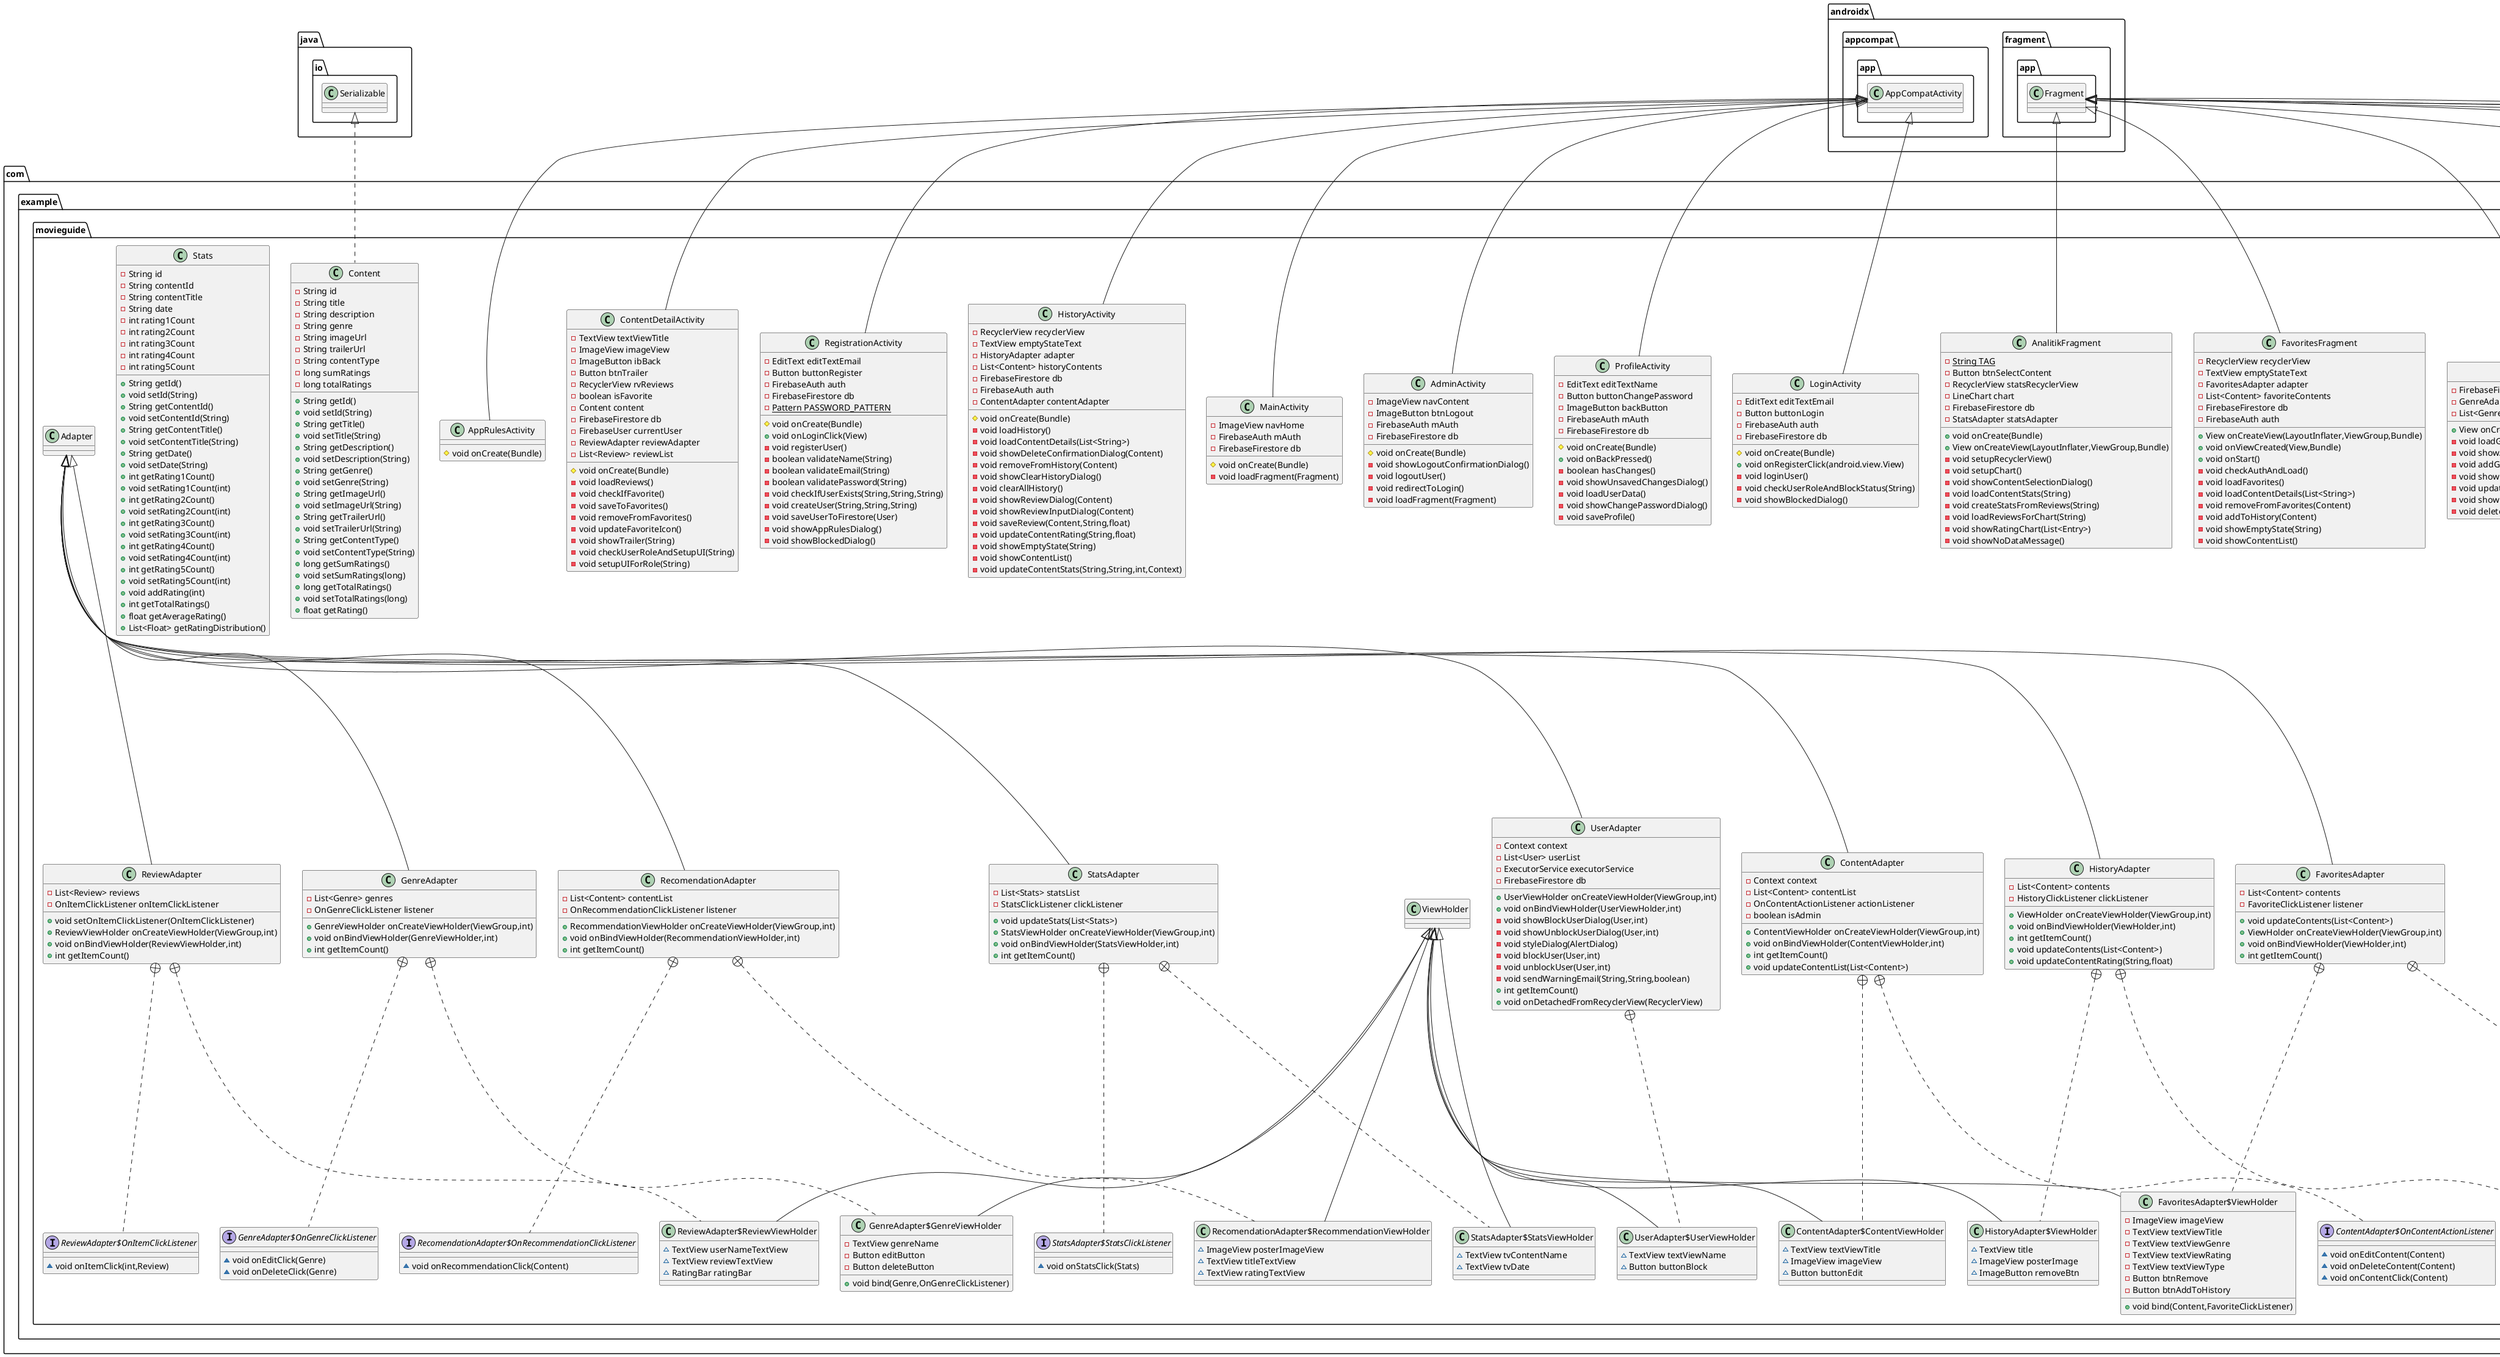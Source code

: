 @startuml
class com.example.movieguide.RegistrationActivity {
- EditText editTextEmail
- Button buttonRegister
- FirebaseAuth auth
- FirebaseFirestore db
- {static} Pattern PASSWORD_PATTERN
# void onCreate(Bundle)
+ void onLoginClick(View)
- void registerUser()
- boolean validateName(String)
- boolean validateEmail(String)
- boolean validatePassword(String)
- void checkIfUserExists(String,String,String)
- void createUser(String,String,String)
- void saveUserToFirestore(User)
- void showAppRulesDialog()
- void showBlockedDialog()
}


class com.example.movieguide.FavoritesFragment {
- RecyclerView recyclerView
- TextView emptyStateText
- FavoritesAdapter adapter
- List<Content> favoriteContents
- FirebaseFirestore db
- FirebaseAuth auth
+ View onCreateView(LayoutInflater,ViewGroup,Bundle)
+ void onViewCreated(View,Bundle)
+ void onStart()
- void checkAuthAndLoad()
- void loadFavorites()
- void loadContentDetails(List<String>)
- void removeFromFavorites(Content)
- void addToHistory(Content)
- void showEmptyState(String)
- void showContentList()
}


class com.example.movieguide.MainActivity {
- ImageView navHome
- FirebaseAuth mAuth
- FirebaseFirestore db
# void onCreate(Bundle)
- void loadFragment(Fragment)
}


class com.example.movieguide.AnalitikFragment {
- {static} String TAG
- Button btnSelectContent
- RecyclerView statsRecyclerView
- LineChart chart
- FirebaseFirestore db
- StatsAdapter statsAdapter
+ void onCreate(Bundle)
+ View onCreateView(LayoutInflater,ViewGroup,Bundle)
- void setupRecyclerView()
- void setupChart()
- void showContentSelectionDialog()
- void loadContentStats(String)
- void createStatsFromReviews(String)
- void loadReviewsForChart(String)
- void showRatingChart(List<Entry>)
- void showNoDataMessage()
}


class com.example.movieguide.Stats {
- String id
- String contentId
- String contentTitle
- String date
- int rating1Count
- int rating2Count
- int rating3Count
- int rating4Count
- int rating5Count
+ String getId()
+ void setId(String)
+ String getContentId()
+ void setContentId(String)
+ String getContentTitle()
+ void setContentTitle(String)
+ String getDate()
+ void setDate(String)
+ int getRating1Count()
+ void setRating1Count(int)
+ int getRating2Count()
+ void setRating2Count(int)
+ int getRating3Count()
+ void setRating3Count(int)
+ int getRating4Count()
+ void setRating4Count(int)
+ int getRating5Count()
+ void setRating5Count(int)
+ void addRating(int)
+ int getTotalRatings()
+ float getAverageRating()
+ List<Float> getRatingDistribution()
}


class com.example.movieguide.ProfileFragment {
- TextView textViewGreeting
- FirebaseFirestore db
- FirebaseAuth mAuth
- View view
+ View onCreateView(LayoutInflater,ViewGroup,Bundle)
- void initViews()
- void loadUserData()
- void setupClickListeners()
- void showNotificationConfirmationDialog()
- void showLogoutConfirmationDialog()
- void redirectToLogin()
- void showToast(String)
}


class com.example.movieguide.User {
- String userId
- String email
- String name
- String role
- boolean isBlocked
+ String getUserId()
+ void setUserId(String)
+ String getEmail()
+ void setEmail(String)
+ String getName()
+ void setName(String)
+ String getRole()
+ void setRole(String)
+ boolean isBlocked()
+ void setBlocked(boolean)
}


class com.example.movieguide.FavoritesAdapter {
- List<Content> contents
- FavoriteClickListener listener
+ void updateContents(List<Content>)
+ ViewHolder onCreateViewHolder(ViewGroup,int)
+ void onBindViewHolder(ViewHolder,int)
+ int getItemCount()
}


interface com.example.movieguide.FavoritesAdapter$FavoriteClickListener {
~ void onFavoriteClicked(Content)
~ void onAddToHistoryClicked(Content)
}

class com.example.movieguide.FavoritesAdapter$ViewHolder {
- ImageView imageView
- TextView textViewTitle
- TextView textViewGenre
- TextView textViewRating
- TextView textViewType
- Button btnRemove
- Button btnAddToHistory
+ void bind(Content,FavoriteClickListener)
}


class com.example.movieguide.UserAdapter {
- Context context
- List<User> userList
- ExecutorService executorService
- FirebaseFirestore db
+ UserViewHolder onCreateViewHolder(ViewGroup,int)
+ void onBindViewHolder(UserViewHolder,int)
- void showBlockUserDialog(User,int)
- void showUnblockUserDialog(User,int)
- void styleDialog(AlertDialog)
- void blockUser(User,int)
- void unblockUser(User,int)
- void sendWarningEmail(String,String,boolean)
+ int getItemCount()
+ void onDetachedFromRecyclerView(RecyclerView)
}


class com.example.movieguide.UserAdapter$UserViewHolder {
~ TextView textViewName
~ Button buttonBlock
}

class com.example.movieguide.ContentFragment {
- RecyclerView recyclerView
- ContentAdapter contentAdapter
- List<Content> contentList
- FirebaseFirestore db
- Button buttonAddContent
- boolean isAdmin
- List<String> genreList
- List<String> contentTypeList
+ View onCreateView(LayoutInflater,ViewGroup,Bundle)
- void loadContentFromFirestore()
- void loadGenresFromFirestore()
+ void onEditContent(Content)
+ void onDeleteContent(Content)
- void showAddContentDialog()
- void addContentToFirestore(String,String,String,String,String,String)
- void showEditContentDialog(Content)
- void updateContentInFirestore(String,String,String,String,String,String,String)
- void showDeleteConfirmationDialog(Content)
- void deleteContentFromFirestore(Content)
+ void onContentClick(Content)
}


class com.example.movieguide.LoginActivity {
- EditText editTextEmail
- Button buttonLogin
- FirebaseAuth auth
- FirebaseFirestore db
# void onCreate(Bundle)
+ void onRegisterClick(android.view.View)
- void loginUser()
- void checkUserRoleAndBlockStatus(String)
- void showBlockedDialog()
}


class com.example.movieguide.History {
- String userId
- String contentId
+ String getUserId()
+ void setUserId(String)
+ String getContentId()
+ void setContentId(String)
}


class com.example.movieguide.ReviewsFragment {
- RecyclerView recyclerView
- ReviewAdapter reviewAdapter
- List<Review> reviewList
- FirebaseFirestore db
- FirebaseAuth auth
- ExecutorService executorService
+ View onCreateView(LayoutInflater,ViewGroup,Bundle)
- void checkAdminAndShowDialog(Review,int)
- void loadReviews()
- void showWarningDialog(Review,int)
- void deleteReview(Review,int)
- void sendWarningEmail(String,String)
+ void onDestroy()
}


class com.example.movieguide.RecomendationAdapter {
- List<Content> contentList
- OnRecommendationClickListener listener
+ RecommendationViewHolder onCreateViewHolder(ViewGroup,int)
+ void onBindViewHolder(RecommendationViewHolder,int)
+ int getItemCount()
}


interface com.example.movieguide.RecomendationAdapter$OnRecommendationClickListener {
~ void onRecommendationClick(Content)
}

class com.example.movieguide.RecomendationAdapter$RecommendationViewHolder {
~ ImageView posterImageView
~ TextView titleTextView
~ TextView ratingTextView
}

class com.example.movieguide.StatsAdapter {
- List<Stats> statsList
- StatsClickListener clickListener
+ void updateStats(List<Stats>)
+ StatsViewHolder onCreateViewHolder(ViewGroup,int)
+ void onBindViewHolder(StatsViewHolder,int)
+ int getItemCount()
}


class com.example.movieguide.StatsAdapter$StatsViewHolder {
~ TextView tvContentName
~ TextView tvDate
}

interface com.example.movieguide.StatsAdapter$StatsClickListener {
~ void onStatsClick(Stats)
}

class com.example.movieguide.AdminActivity {
- ImageView navContent
- ImageButton btnLogout
- FirebaseAuth mAuth
- FirebaseFirestore db
# void onCreate(Bundle)
- void showLogoutConfirmationDialog()
- void logoutUser()
- void redirectToLogin()
- void loadFragment(Fragment)
}


class com.example.movieguide.RecomendationsFragment {
- RecyclerView recommendationsRecyclerView
- TextView recommendationsTitle
- RecomendationAdapter adapter
- List<Content> recommendedContentList
+ View onCreateView(LayoutInflater,ViewGroup,Bundle)
+ void onViewCreated(View,Bundle)
- void setupRecyclerView()
- void loadRecommendedContent()
}


class com.example.movieguide.HistoryActivity {
- RecyclerView recyclerView
- TextView emptyStateText
- HistoryAdapter adapter
- List<Content> historyContents
- FirebaseFirestore db
- FirebaseAuth auth
- ContentAdapter contentAdapter
# void onCreate(Bundle)
- void loadHistory()
- void loadContentDetails(List<String>)
- void showDeleteConfirmationDialog(Content)
- void removeFromHistory(Content)
- void showClearHistoryDialog()
- void clearAllHistory()
- void showReviewDialog(Content)
- void showReviewInputDialog(Content)
- void saveReview(Content,String,float)
- void updateContentRating(String,float)
- void showEmptyState(String)
- void showContentList()
- void updateContentStats(String,String,int,Context)
}


class com.example.movieguide.HomeFragment {
- RecyclerView recyclerView
- ContentAdapter contentAdapter
- FirebaseFirestore db
- List<Content> contentList
- List<Content> filteredContentList
- EditText searchEditText
- TextView textViewNoResults
- boolean isAdmin
- ImageButton filterButton
- View overlayView
- LinearLayout filtersMenu
- Button applyFiltersButton
- Button resetFiltersButton
- SeekBar ratingSeekBar
- TextView ratingValueText
- CheckBox checkBoxAllGenres
- CheckBox checkBoxAllTypes
- LinearLayout genresContainer
- LinearLayout typesContainer
- List<String> genreList
- List<String> contentTypeList
- List<CheckBox> genreCheckBoxes
- List<CheckBox> typeCheckBoxes
+ View onCreateView(LayoutInflater,ViewGroup,Bundle)
- void initViews(View)
- void setupListeners()
- void toggleFiltersMenu()
- void setupGenreCheckboxes()
- void setupTypeCheckboxes()
- void checkIfFiltersChanged()
- void applyFilters()
- void resetFilters()
- void loadContent()
- void loadGenres()
- void filterContent(String)
- void checkIfEmpty()
+ void onEditContent(Content)
+ void onDeleteContent(Content)
+ void onContentClick(Content)
}


class com.example.movieguide.Review {
- String id
- String contentId
- String userName
- String userId
- String reviewText
- float rating
- Timestamp timestamp
+ String getId()
+ void setId(String)
+ String getContentId()
+ void setContentId(String)
+ String getUserName()
+ void setUserName(String)
+ String getUserId()
+ void setUserId(String)
+ String getReviewText()
+ void setReviewText(String)
+ float getRating()
+ void setRating(float)
+ Timestamp getTimestamp()
+ void setTimestamp(Timestamp)
}


class com.example.movieguide.ReviewAdapter {
- List<Review> reviews
- OnItemClickListener onItemClickListener
+ void setOnItemClickListener(OnItemClickListener)
+ ReviewViewHolder onCreateViewHolder(ViewGroup,int)
+ void onBindViewHolder(ReviewViewHolder,int)
+ int getItemCount()
}


class com.example.movieguide.ReviewAdapter$ReviewViewHolder {
~ TextView userNameTextView
~ TextView reviewTextView
~ RatingBar ratingBar
}

interface com.example.movieguide.ReviewAdapter$OnItemClickListener {
~ void onItemClick(int,Review)
}

class com.example.movieguide.GenreAdapter {
- List<Genre> genres
- OnGenreClickListener listener
+ GenreViewHolder onCreateViewHolder(ViewGroup,int)
+ void onBindViewHolder(GenreViewHolder,int)
+ int getItemCount()
}


class com.example.movieguide.GenreAdapter$GenreViewHolder {
- TextView genreName
- Button editButton
- Button deleteButton
+ void bind(Genre,OnGenreClickListener)
}


interface com.example.movieguide.GenreAdapter$OnGenreClickListener {
~ void onEditClick(Genre)
~ void onDeleteClick(Genre)
}

class com.example.movieguide.ContentAdapter {
- Context context
- List<Content> contentList
- OnContentActionListener actionListener
- boolean isAdmin
+ ContentViewHolder onCreateViewHolder(ViewGroup,int)
+ void onBindViewHolder(ContentViewHolder,int)
+ int getItemCount()
+ void updateContentList(List<Content>)
}


class com.example.movieguide.ContentAdapter$ContentViewHolder {
~ TextView textViewTitle
~ ImageView imageView
~ Button buttonEdit
}

interface com.example.movieguide.ContentAdapter$OnContentActionListener {
~ void onEditContent(Content)
~ void onDeleteContent(Content)
~ void onContentClick(Content)
}

class com.example.movieguide.Favorite {
- String userId
- String contentId
+ String getUserId()
+ void setUserId(String)
+ String getContentId()
+ void setContentId(String)
}


class com.example.movieguide.UsersFragment {
- RecyclerView recyclerView
- UserAdapter userAdapter
- List<User> userList
- FirebaseFirestore db
- ProgressBar progressBar
- TextView emptyView
+ View onCreateView(LayoutInflater,ViewGroup,Bundle)
- void loadUsers()
+ void onDestroyView()
}


class com.example.movieguide.ContentDetailActivity {
- TextView textViewTitle
- ImageView imageView
- ImageButton ibBack
- Button btnTrailer
- RecyclerView rvReviews
- boolean isFavorite
- Content content
- FirebaseFirestore db
- FirebaseUser currentUser
- ReviewAdapter reviewAdapter
- List<Review> reviewList
# void onCreate(Bundle)
- void loadReviews()
- void checkIfFavorite()
- void saveToFavorites()
- void removeFromFavorites()
- void updateFavoriteIcon()
- void showTrailer(String)
- void checkUserRoleAndSetupUI(String)
- void setupUIForRole(String)
}


class com.example.movieguide.Content {
- String id
- String title
- String description
- String genre
- String imageUrl
- String trailerUrl
- String contentType
- long sumRatings
- long totalRatings
+ String getId()
+ void setId(String)
+ String getTitle()
+ void setTitle(String)
+ String getDescription()
+ void setDescription(String)
+ String getGenre()
+ void setGenre(String)
+ String getImageUrl()
+ void setImageUrl(String)
+ String getTrailerUrl()
+ void setTrailerUrl(String)
+ String getContentType()
+ void setContentType(String)
+ long getSumRatings()
+ void setSumRatings(long)
+ long getTotalRatings()
+ void setTotalRatings(long)
+ float getRating()
}


class com.example.movieguide.AppRulesActivity {
# void onCreate(Bundle)
}

class com.example.movieguide.ProfileActivity {
- EditText editTextName
- Button buttonChangePassword
- ImageButton backButton
- FirebaseAuth mAuth
- FirebaseFirestore db
# void onCreate(Bundle)
+ void onBackPressed()
- boolean hasChanges()
- void showUnsavedChangesDialog()
- void loadUserData()
- void showChangePasswordDialog()
- void saveProfile()
}


class com.example.movieguide.Genre {
- String id
- String name
+ String getId()
+ void setId(String)
+ String getName()
+ void setName(String)
}


class com.example.movieguide.GenresFragment {
- FirebaseFirestore firestore
- GenreAdapter adapter
- List<Genre> genres
+ View onCreateView(LayoutInflater,ViewGroup,Bundle)
- void loadGenres()
- void showAddGenreDialog()
- void addGenre(String)
- void showEditGenreDialog(Genre)
- void updateGenre(Genre)
- void showDeleteConfirmationDialog(Genre)
- void deleteGenre(Genre)
}


class com.example.movieguide.HistoryAdapter {
- List<Content> contents
- HistoryClickListener clickListener
+ ViewHolder onCreateViewHolder(ViewGroup,int)
+ void onBindViewHolder(ViewHolder,int)
+ int getItemCount()
+ void updateContents(List<Content>)
+ void updateContentRating(String,float)
}


interface com.example.movieguide.HistoryAdapter$HistoryClickListener {
~ void onHistoryItemClicked(Content)
~ void onRemoveFromHistoryClicked(Content)
}

class com.example.movieguide.HistoryAdapter$ViewHolder {
~ TextView title
~ ImageView posterImage
~ ImageButton removeBtn
}



androidx.appcompat.app.AppCompatActivity <|-- com.example.movieguide.RegistrationActivity
androidx.fragment.app.Fragment <|-- com.example.movieguide.FavoritesFragment
androidx.appcompat.app.AppCompatActivity <|-- com.example.movieguide.MainActivity
androidx.fragment.app.Fragment <|-- com.example.movieguide.AnalitikFragment
androidx.fragment.app.Fragment <|-- com.example.movieguide.ProfileFragment
com.example.movieguide.Adapter <|-- com.example.movieguide.FavoritesAdapter
com.example.movieguide.FavoritesAdapter +.. com.example.movieguide.FavoritesAdapter$FavoriteClickListener
com.example.movieguide.FavoritesAdapter +.. com.example.movieguide.FavoritesAdapter$ViewHolder
com.example.movieguide.ViewHolder <|-- com.example.movieguide.FavoritesAdapter$ViewHolder
com.example.movieguide.Adapter <|-- com.example.movieguide.UserAdapter
com.example.movieguide.UserAdapter +.. com.example.movieguide.UserAdapter$UserViewHolder
com.example.movieguide.ViewHolder <|-- com.example.movieguide.UserAdapter$UserViewHolder
com.example.movieguide.OnContentActionListener <|.. com.example.movieguide.ContentFragment
androidx.fragment.app.Fragment <|-- com.example.movieguide.ContentFragment
androidx.appcompat.app.AppCompatActivity <|-- com.example.movieguide.LoginActivity
androidx.fragment.app.Fragment <|-- com.example.movieguide.ReviewsFragment
com.example.movieguide.Adapter <|-- com.example.movieguide.RecomendationAdapter
com.example.movieguide.RecomendationAdapter +.. com.example.movieguide.RecomendationAdapter$OnRecommendationClickListener
com.example.movieguide.RecomendationAdapter +.. com.example.movieguide.RecomendationAdapter$RecommendationViewHolder
com.example.movieguide.ViewHolder <|-- com.example.movieguide.RecomendationAdapter$RecommendationViewHolder
com.example.movieguide.Adapter <|-- com.example.movieguide.StatsAdapter
com.example.movieguide.StatsAdapter +.. com.example.movieguide.StatsAdapter$StatsViewHolder
com.example.movieguide.ViewHolder <|-- com.example.movieguide.StatsAdapter$StatsViewHolder
com.example.movieguide.StatsAdapter +.. com.example.movieguide.StatsAdapter$StatsClickListener
androidx.appcompat.app.AppCompatActivity <|-- com.example.movieguide.AdminActivity
androidx.fragment.app.Fragment <|-- com.example.movieguide.RecomendationsFragment
androidx.appcompat.app.AppCompatActivity <|-- com.example.movieguide.HistoryActivity
com.example.movieguide.OnContentActionListener <|.. com.example.movieguide.HomeFragment
androidx.fragment.app.Fragment <|-- com.example.movieguide.HomeFragment
com.example.movieguide.Adapter <|-- com.example.movieguide.ReviewAdapter
com.example.movieguide.ReviewAdapter +.. com.example.movieguide.ReviewAdapter$ReviewViewHolder
com.example.movieguide.ViewHolder <|-- com.example.movieguide.ReviewAdapter$ReviewViewHolder
com.example.movieguide.ReviewAdapter +.. com.example.movieguide.ReviewAdapter$OnItemClickListener
com.example.movieguide.Adapter <|-- com.example.movieguide.GenreAdapter
com.example.movieguide.GenreAdapter +.. com.example.movieguide.GenreAdapter$GenreViewHolder
com.example.movieguide.ViewHolder <|-- com.example.movieguide.GenreAdapter$GenreViewHolder
com.example.movieguide.GenreAdapter +.. com.example.movieguide.GenreAdapter$OnGenreClickListener
com.example.movieguide.Adapter <|-- com.example.movieguide.ContentAdapter
com.example.movieguide.ContentAdapter +.. com.example.movieguide.ContentAdapter$ContentViewHolder
com.example.movieguide.ViewHolder <|-- com.example.movieguide.ContentAdapter$ContentViewHolder
com.example.movieguide.ContentAdapter +.. com.example.movieguide.ContentAdapter$OnContentActionListener
androidx.fragment.app.Fragment <|-- com.example.movieguide.UsersFragment
androidx.appcompat.app.AppCompatActivity <|-- com.example.movieguide.ContentDetailActivity
java.io.Serializable <|.. com.example.movieguide.Content
androidx.appcompat.app.AppCompatActivity <|-- com.example.movieguide.AppRulesActivity
androidx.appcompat.app.AppCompatActivity <|-- com.example.movieguide.ProfileActivity
androidx.fragment.app.Fragment <|-- com.example.movieguide.GenresFragment
com.example.movieguide.Adapter <|-- com.example.movieguide.HistoryAdapter
com.example.movieguide.HistoryAdapter +.. com.example.movieguide.HistoryAdapter$HistoryClickListener
com.example.movieguide.HistoryAdapter +.. com.example.movieguide.HistoryAdapter$ViewHolder
com.example.movieguide.ViewHolder <|-- com.example.movieguide.HistoryAdapter$ViewHolder
@enduml